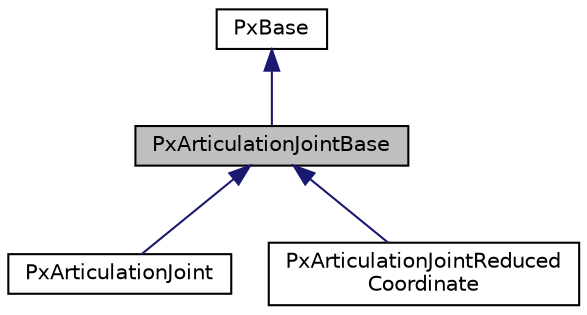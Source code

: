 digraph "PxArticulationJointBase"
{
  edge [fontname="Helvetica",fontsize="10",labelfontname="Helvetica",labelfontsize="10"];
  node [fontname="Helvetica",fontsize="10",shape=record];
  Node0 [label="PxArticulationJointBase",height=0.2,width=0.4,color="black", fillcolor="grey75", style="filled", fontcolor="black"];
  Node1 -> Node0 [dir="back",color="midnightblue",fontsize="10",style="solid",fontname="Helvetica"];
  Node1 [label="PxBase",height=0.2,width=0.4,color="black", fillcolor="white", style="filled",URL="$classPxBase.html",tooltip="Base class for objects that can be members of a PxCollection. "];
  Node0 -> Node2 [dir="back",color="midnightblue",fontsize="10",style="solid",fontname="Helvetica"];
  Node2 [label="PxArticulationJoint",height=0.2,width=0.4,color="black", fillcolor="white", style="filled",URL="$classPxArticulationJoint.html",tooltip="a joint between two links in an articulation. "];
  Node0 -> Node3 [dir="back",color="midnightblue",fontsize="10",style="solid",fontname="Helvetica"];
  Node3 [label="PxArticulationJointReduced\lCoordinate",height=0.2,width=0.4,color="black", fillcolor="white", style="filled",URL="$classPxArticulationJointReducedCoordinate.html",tooltip="a joint between two links in an articulation. "];
}
